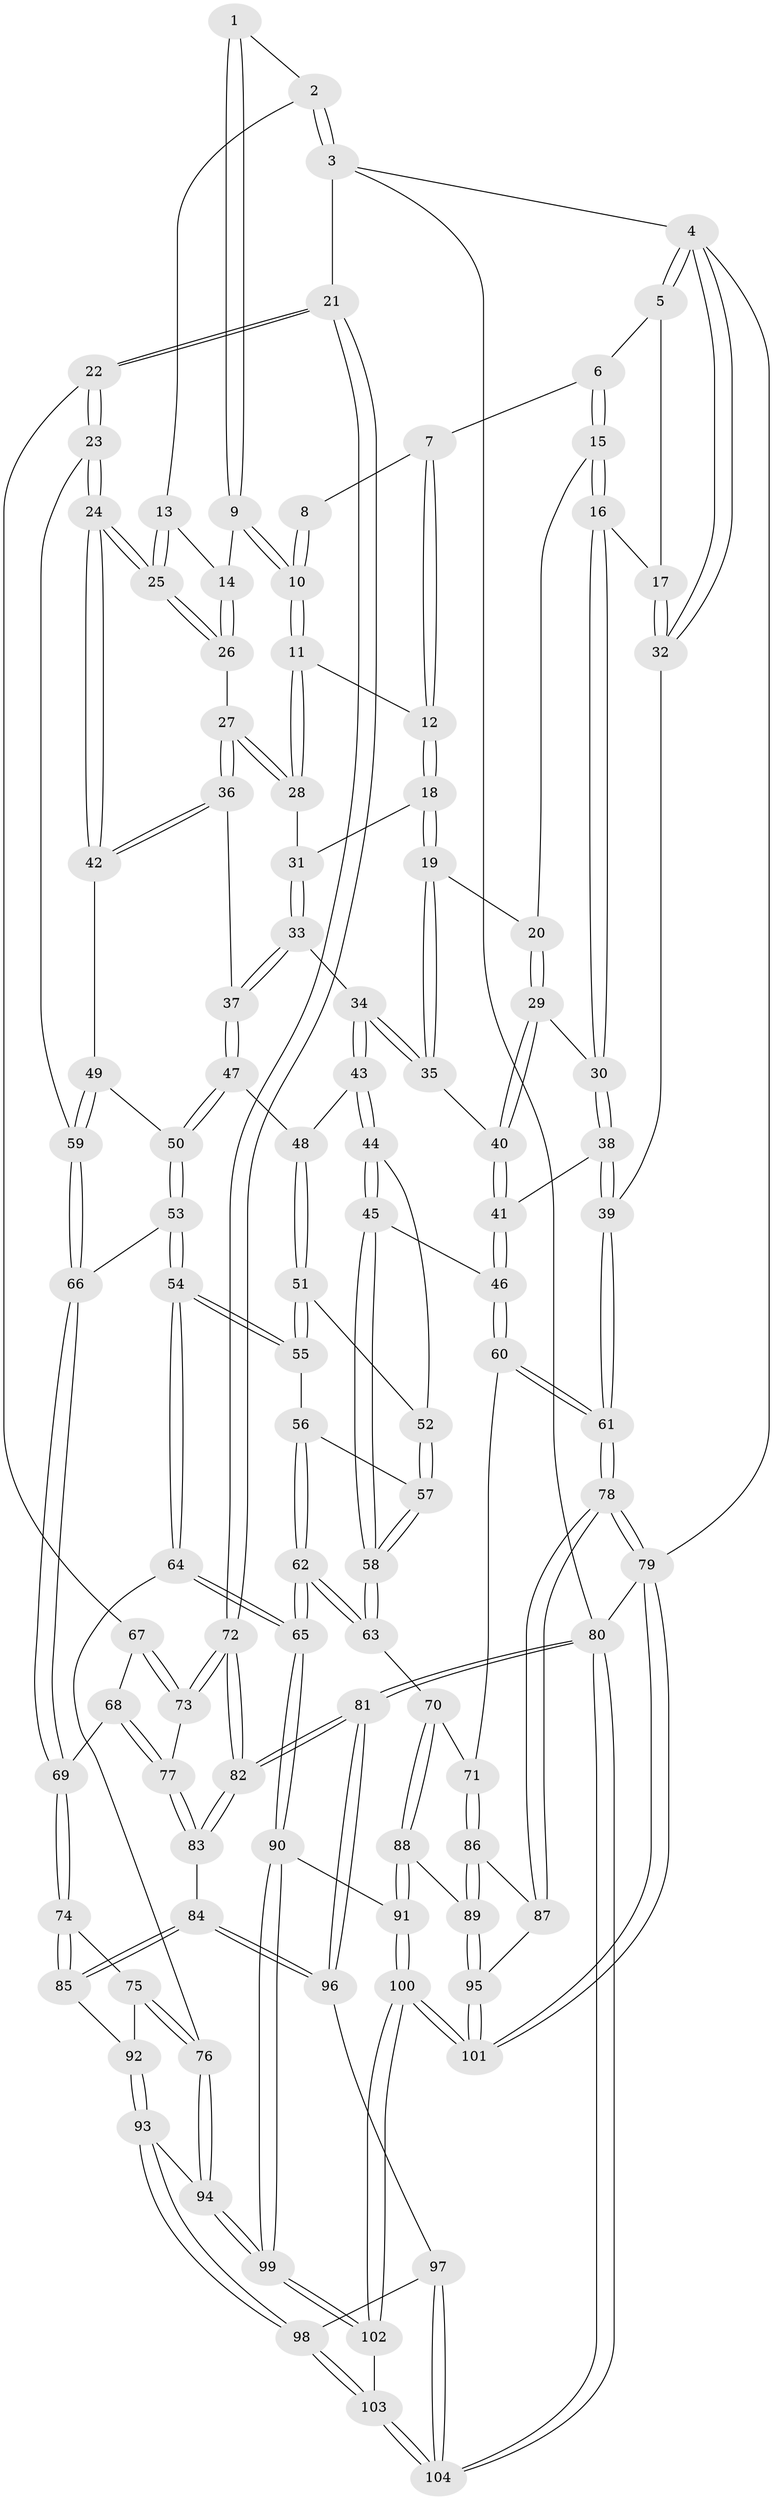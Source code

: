 // Generated by graph-tools (version 1.1) at 2025/03/03/09/25 03:03:16]
// undirected, 104 vertices, 257 edges
graph export_dot {
graph [start="1"]
  node [color=gray90,style=filled];
  1 [pos="+0.7911275003311862+0"];
  2 [pos="+1+0"];
  3 [pos="+1+0"];
  4 [pos="+0+0"];
  5 [pos="+0.1146927746454164+0"];
  6 [pos="+0.278805412945916+0"];
  7 [pos="+0.3544041112637738+0"];
  8 [pos="+0.3655019413218178+0"];
  9 [pos="+0.6820693590329939+0.0560096311206854"];
  10 [pos="+0.646766707809485+0.08466334302954943"];
  11 [pos="+0.6419878423430256+0.09299701001302388"];
  12 [pos="+0.4252499593055202+0"];
  13 [pos="+0.8465989117014262+0.05358113874030144"];
  14 [pos="+0.7639143656194963+0.1080263795105138"];
  15 [pos="+0.26623028099380847+0.08448604800754318"];
  16 [pos="+0.17413741591551127+0.1879857164747424"];
  17 [pos="+0.10393629140809815+0.12981383000014107"];
  18 [pos="+0.4516994106684262+0.105834066800872"];
  19 [pos="+0.40316386171020585+0.22072353783056267"];
  20 [pos="+0.27823919935450897+0.11366989930641438"];
  21 [pos="+1+0.32785917430009254"];
  22 [pos="+1+0.33497382815251353"];
  23 [pos="+1+0.334214455736371"];
  24 [pos="+1+0.3243256100911146"];
  25 [pos="+0.8798065211528386+0.25937807772967175"];
  26 [pos="+0.7728087490533385+0.24482022898543596"];
  27 [pos="+0.7164952546480945+0.25942328250599794"];
  28 [pos="+0.6235286393963559+0.14006738617666867"];
  29 [pos="+0.2535655474744449+0.2718713694741398"];
  30 [pos="+0.1999309991064056+0.2534387099866984"];
  31 [pos="+0.5816537728391034+0.14885178155421933"];
  32 [pos="+0+0.3552080675887495"];
  33 [pos="+0.5447282168626257+0.23930822848547675"];
  34 [pos="+0.404237259938991+0.28234708593677676"];
  35 [pos="+0.39666306774783383+0.2756493478365876"];
  36 [pos="+0.6698573831027371+0.3215630910682741"];
  37 [pos="+0.6535004578973989+0.32909776253337336"];
  38 [pos="+0+0.36292962238481835"];
  39 [pos="+0+0.3927279759032052"];
  40 [pos="+0.2856404992211663+0.29356700863947255"];
  41 [pos="+0.24577449780057148+0.4078162268796962"];
  42 [pos="+0.7513606152267818+0.42626076893305065"];
  43 [pos="+0.4557995339061939+0.37545260077415493"];
  44 [pos="+0.36678428641125743+0.46966724176375224"];
  45 [pos="+0.2769428004509993+0.5101252364315885"];
  46 [pos="+0.2662246081500609+0.5091995639647818"];
  47 [pos="+0.5788565635290568+0.4007775147809996"];
  48 [pos="+0.5044199119065963+0.40120252931506145"];
  49 [pos="+0.7470315951879682+0.4797908608349353"];
  50 [pos="+0.6389697752714038+0.518039033125329"];
  51 [pos="+0.4960202764643775+0.4608247916496615"];
  52 [pos="+0.4098560661126346+0.512886059218457"];
  53 [pos="+0.6316506915087632+0.5576751566931981"];
  54 [pos="+0.6071231116260712+0.6068076045558853"];
  55 [pos="+0.49237100288412966+0.4886803104248528"];
  56 [pos="+0.4645934887930237+0.5400675916855482"];
  57 [pos="+0.42762376360684645+0.5316228664265472"];
  58 [pos="+0.36473401685809015+0.5888722050593962"];
  59 [pos="+0.8085814237321831+0.5317514895200073"];
  60 [pos="+0.24652920587294683+0.5255930326298724"];
  61 [pos="+0+0.5557256791162859"];
  62 [pos="+0.5013054529330508+0.7055947129403994"];
  63 [pos="+0.41903770550307784+0.6823379001042476"];
  64 [pos="+0.5773580654995437+0.7128335679383485"];
  65 [pos="+0.5272268892246046+0.7226253201331511"];
  66 [pos="+0.8083706069220898+0.5880549417704474"];
  67 [pos="+0.8884890621522441+0.5917117960050847"];
  68 [pos="+0.8488468858946973+0.607762890777705"];
  69 [pos="+0.812083812784995+0.6002262423569635"];
  70 [pos="+0.28761388544968586+0.7165753802039376"];
  71 [pos="+0.24710855354539465+0.7059324003851363"];
  72 [pos="+1+0.5695279975436466"];
  73 [pos="+1+0.6292365321006314"];
  74 [pos="+0.787717452211441+0.6444737825289888"];
  75 [pos="+0.6732357933165276+0.7087562217170349"];
  76 [pos="+0.5891236738992587+0.7182173626194653"];
  77 [pos="+0.9305814209358263+0.6910875866075452"];
  78 [pos="+0+0.748811193481937"];
  79 [pos="+0+1"];
  80 [pos="+1+1"];
  81 [pos="+1+1"];
  82 [pos="+1+0.8906364503197083"];
  83 [pos="+0.8920839298979064+0.7702171199754361"];
  84 [pos="+0.8877213409470985+0.7727136679402575"];
  85 [pos="+0.8689674129111816+0.7677798128562818"];
  86 [pos="+0.18963286735558502+0.7334760213958548"];
  87 [pos="+0.17218469133916023+0.7370985084759903"];
  88 [pos="+0.32625949511411234+0.8430617049106081"];
  89 [pos="+0.27637689439788254+0.877587599451214"];
  90 [pos="+0.46532933055515535+0.8497944993661211"];
  91 [pos="+0.44312883070838943+0.8635359699940178"];
  92 [pos="+0.7984067089749375+0.7859603867592372"];
  93 [pos="+0.7464481466158277+0.8955361640156939"];
  94 [pos="+0.6622548421895841+0.8481331676169682"];
  95 [pos="+0.23388866826403376+0.9447554715912531"];
  96 [pos="+0.8876299504292413+0.8962815688486354"];
  97 [pos="+0.8652611532043145+0.9131952947562391"];
  98 [pos="+0.7729555682642657+0.9375545330069879"];
  99 [pos="+0.5799744590028463+0.999478685571318"];
  100 [pos="+0.2515755991865201+1"];
  101 [pos="+0.07303139549584653+1"];
  102 [pos="+0.6232247063459041+1"];
  103 [pos="+0.6833748996851736+1"];
  104 [pos="+1+1"];
  1 -- 2;
  1 -- 9;
  1 -- 9;
  2 -- 3;
  2 -- 3;
  2 -- 13;
  3 -- 4;
  3 -- 21;
  3 -- 80;
  4 -- 5;
  4 -- 5;
  4 -- 32;
  4 -- 32;
  4 -- 79;
  5 -- 6;
  5 -- 17;
  6 -- 7;
  6 -- 15;
  6 -- 15;
  7 -- 8;
  7 -- 12;
  7 -- 12;
  8 -- 10;
  8 -- 10;
  9 -- 10;
  9 -- 10;
  9 -- 14;
  10 -- 11;
  10 -- 11;
  11 -- 12;
  11 -- 28;
  11 -- 28;
  12 -- 18;
  12 -- 18;
  13 -- 14;
  13 -- 25;
  13 -- 25;
  14 -- 26;
  14 -- 26;
  15 -- 16;
  15 -- 16;
  15 -- 20;
  16 -- 17;
  16 -- 30;
  16 -- 30;
  17 -- 32;
  17 -- 32;
  18 -- 19;
  18 -- 19;
  18 -- 31;
  19 -- 20;
  19 -- 35;
  19 -- 35;
  20 -- 29;
  20 -- 29;
  21 -- 22;
  21 -- 22;
  21 -- 72;
  21 -- 72;
  22 -- 23;
  22 -- 23;
  22 -- 67;
  23 -- 24;
  23 -- 24;
  23 -- 59;
  24 -- 25;
  24 -- 25;
  24 -- 42;
  24 -- 42;
  25 -- 26;
  25 -- 26;
  26 -- 27;
  27 -- 28;
  27 -- 28;
  27 -- 36;
  27 -- 36;
  28 -- 31;
  29 -- 30;
  29 -- 40;
  29 -- 40;
  30 -- 38;
  30 -- 38;
  31 -- 33;
  31 -- 33;
  32 -- 39;
  33 -- 34;
  33 -- 37;
  33 -- 37;
  34 -- 35;
  34 -- 35;
  34 -- 43;
  34 -- 43;
  35 -- 40;
  36 -- 37;
  36 -- 42;
  36 -- 42;
  37 -- 47;
  37 -- 47;
  38 -- 39;
  38 -- 39;
  38 -- 41;
  39 -- 61;
  39 -- 61;
  40 -- 41;
  40 -- 41;
  41 -- 46;
  41 -- 46;
  42 -- 49;
  43 -- 44;
  43 -- 44;
  43 -- 48;
  44 -- 45;
  44 -- 45;
  44 -- 52;
  45 -- 46;
  45 -- 58;
  45 -- 58;
  46 -- 60;
  46 -- 60;
  47 -- 48;
  47 -- 50;
  47 -- 50;
  48 -- 51;
  48 -- 51;
  49 -- 50;
  49 -- 59;
  49 -- 59;
  50 -- 53;
  50 -- 53;
  51 -- 52;
  51 -- 55;
  51 -- 55;
  52 -- 57;
  52 -- 57;
  53 -- 54;
  53 -- 54;
  53 -- 66;
  54 -- 55;
  54 -- 55;
  54 -- 64;
  54 -- 64;
  55 -- 56;
  56 -- 57;
  56 -- 62;
  56 -- 62;
  57 -- 58;
  57 -- 58;
  58 -- 63;
  58 -- 63;
  59 -- 66;
  59 -- 66;
  60 -- 61;
  60 -- 61;
  60 -- 71;
  61 -- 78;
  61 -- 78;
  62 -- 63;
  62 -- 63;
  62 -- 65;
  62 -- 65;
  63 -- 70;
  64 -- 65;
  64 -- 65;
  64 -- 76;
  65 -- 90;
  65 -- 90;
  66 -- 69;
  66 -- 69;
  67 -- 68;
  67 -- 73;
  67 -- 73;
  68 -- 69;
  68 -- 77;
  68 -- 77;
  69 -- 74;
  69 -- 74;
  70 -- 71;
  70 -- 88;
  70 -- 88;
  71 -- 86;
  71 -- 86;
  72 -- 73;
  72 -- 73;
  72 -- 82;
  72 -- 82;
  73 -- 77;
  74 -- 75;
  74 -- 85;
  74 -- 85;
  75 -- 76;
  75 -- 76;
  75 -- 92;
  76 -- 94;
  76 -- 94;
  77 -- 83;
  77 -- 83;
  78 -- 79;
  78 -- 79;
  78 -- 87;
  78 -- 87;
  79 -- 101;
  79 -- 101;
  79 -- 80;
  80 -- 81;
  80 -- 81;
  80 -- 104;
  80 -- 104;
  81 -- 82;
  81 -- 82;
  81 -- 96;
  81 -- 96;
  82 -- 83;
  82 -- 83;
  83 -- 84;
  84 -- 85;
  84 -- 85;
  84 -- 96;
  84 -- 96;
  85 -- 92;
  86 -- 87;
  86 -- 89;
  86 -- 89;
  87 -- 95;
  88 -- 89;
  88 -- 91;
  88 -- 91;
  89 -- 95;
  89 -- 95;
  90 -- 91;
  90 -- 99;
  90 -- 99;
  91 -- 100;
  91 -- 100;
  92 -- 93;
  92 -- 93;
  93 -- 94;
  93 -- 98;
  93 -- 98;
  94 -- 99;
  94 -- 99;
  95 -- 101;
  95 -- 101;
  96 -- 97;
  97 -- 98;
  97 -- 104;
  97 -- 104;
  98 -- 103;
  98 -- 103;
  99 -- 102;
  99 -- 102;
  100 -- 101;
  100 -- 101;
  100 -- 102;
  100 -- 102;
  102 -- 103;
  103 -- 104;
  103 -- 104;
}
